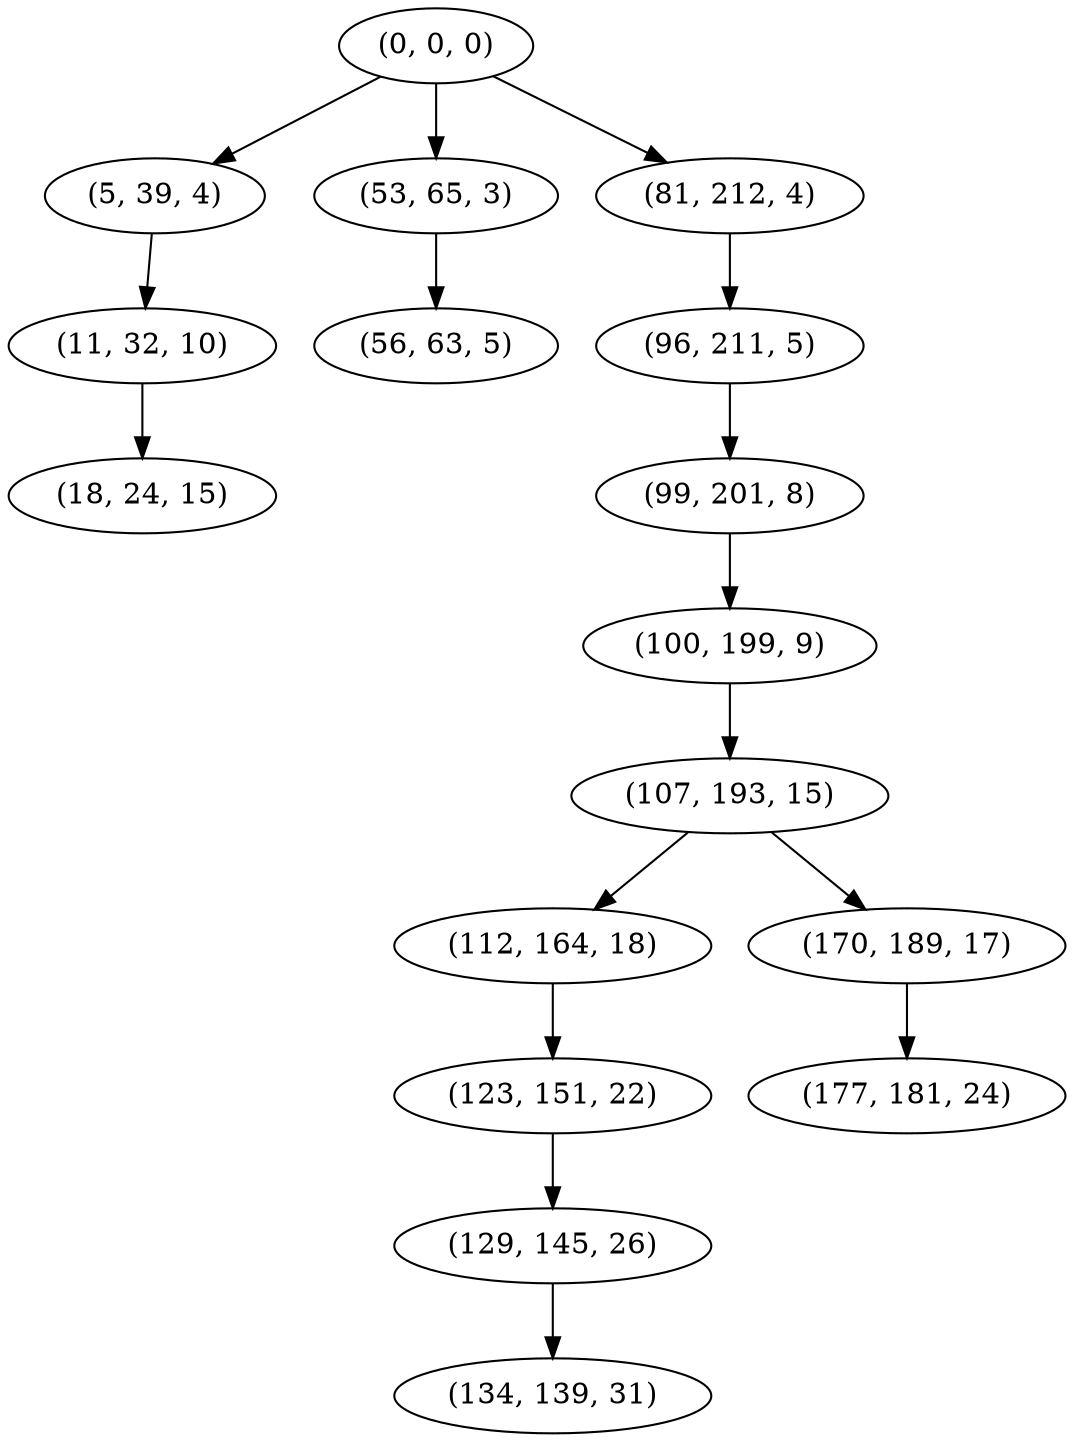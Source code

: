 digraph tree {
    "(0, 0, 0)";
    "(5, 39, 4)";
    "(11, 32, 10)";
    "(18, 24, 15)";
    "(53, 65, 3)";
    "(56, 63, 5)";
    "(81, 212, 4)";
    "(96, 211, 5)";
    "(99, 201, 8)";
    "(100, 199, 9)";
    "(107, 193, 15)";
    "(112, 164, 18)";
    "(123, 151, 22)";
    "(129, 145, 26)";
    "(134, 139, 31)";
    "(170, 189, 17)";
    "(177, 181, 24)";
    "(0, 0, 0)" -> "(5, 39, 4)";
    "(0, 0, 0)" -> "(53, 65, 3)";
    "(0, 0, 0)" -> "(81, 212, 4)";
    "(5, 39, 4)" -> "(11, 32, 10)";
    "(11, 32, 10)" -> "(18, 24, 15)";
    "(53, 65, 3)" -> "(56, 63, 5)";
    "(81, 212, 4)" -> "(96, 211, 5)";
    "(96, 211, 5)" -> "(99, 201, 8)";
    "(99, 201, 8)" -> "(100, 199, 9)";
    "(100, 199, 9)" -> "(107, 193, 15)";
    "(107, 193, 15)" -> "(112, 164, 18)";
    "(107, 193, 15)" -> "(170, 189, 17)";
    "(112, 164, 18)" -> "(123, 151, 22)";
    "(123, 151, 22)" -> "(129, 145, 26)";
    "(129, 145, 26)" -> "(134, 139, 31)";
    "(170, 189, 17)" -> "(177, 181, 24)";
}
